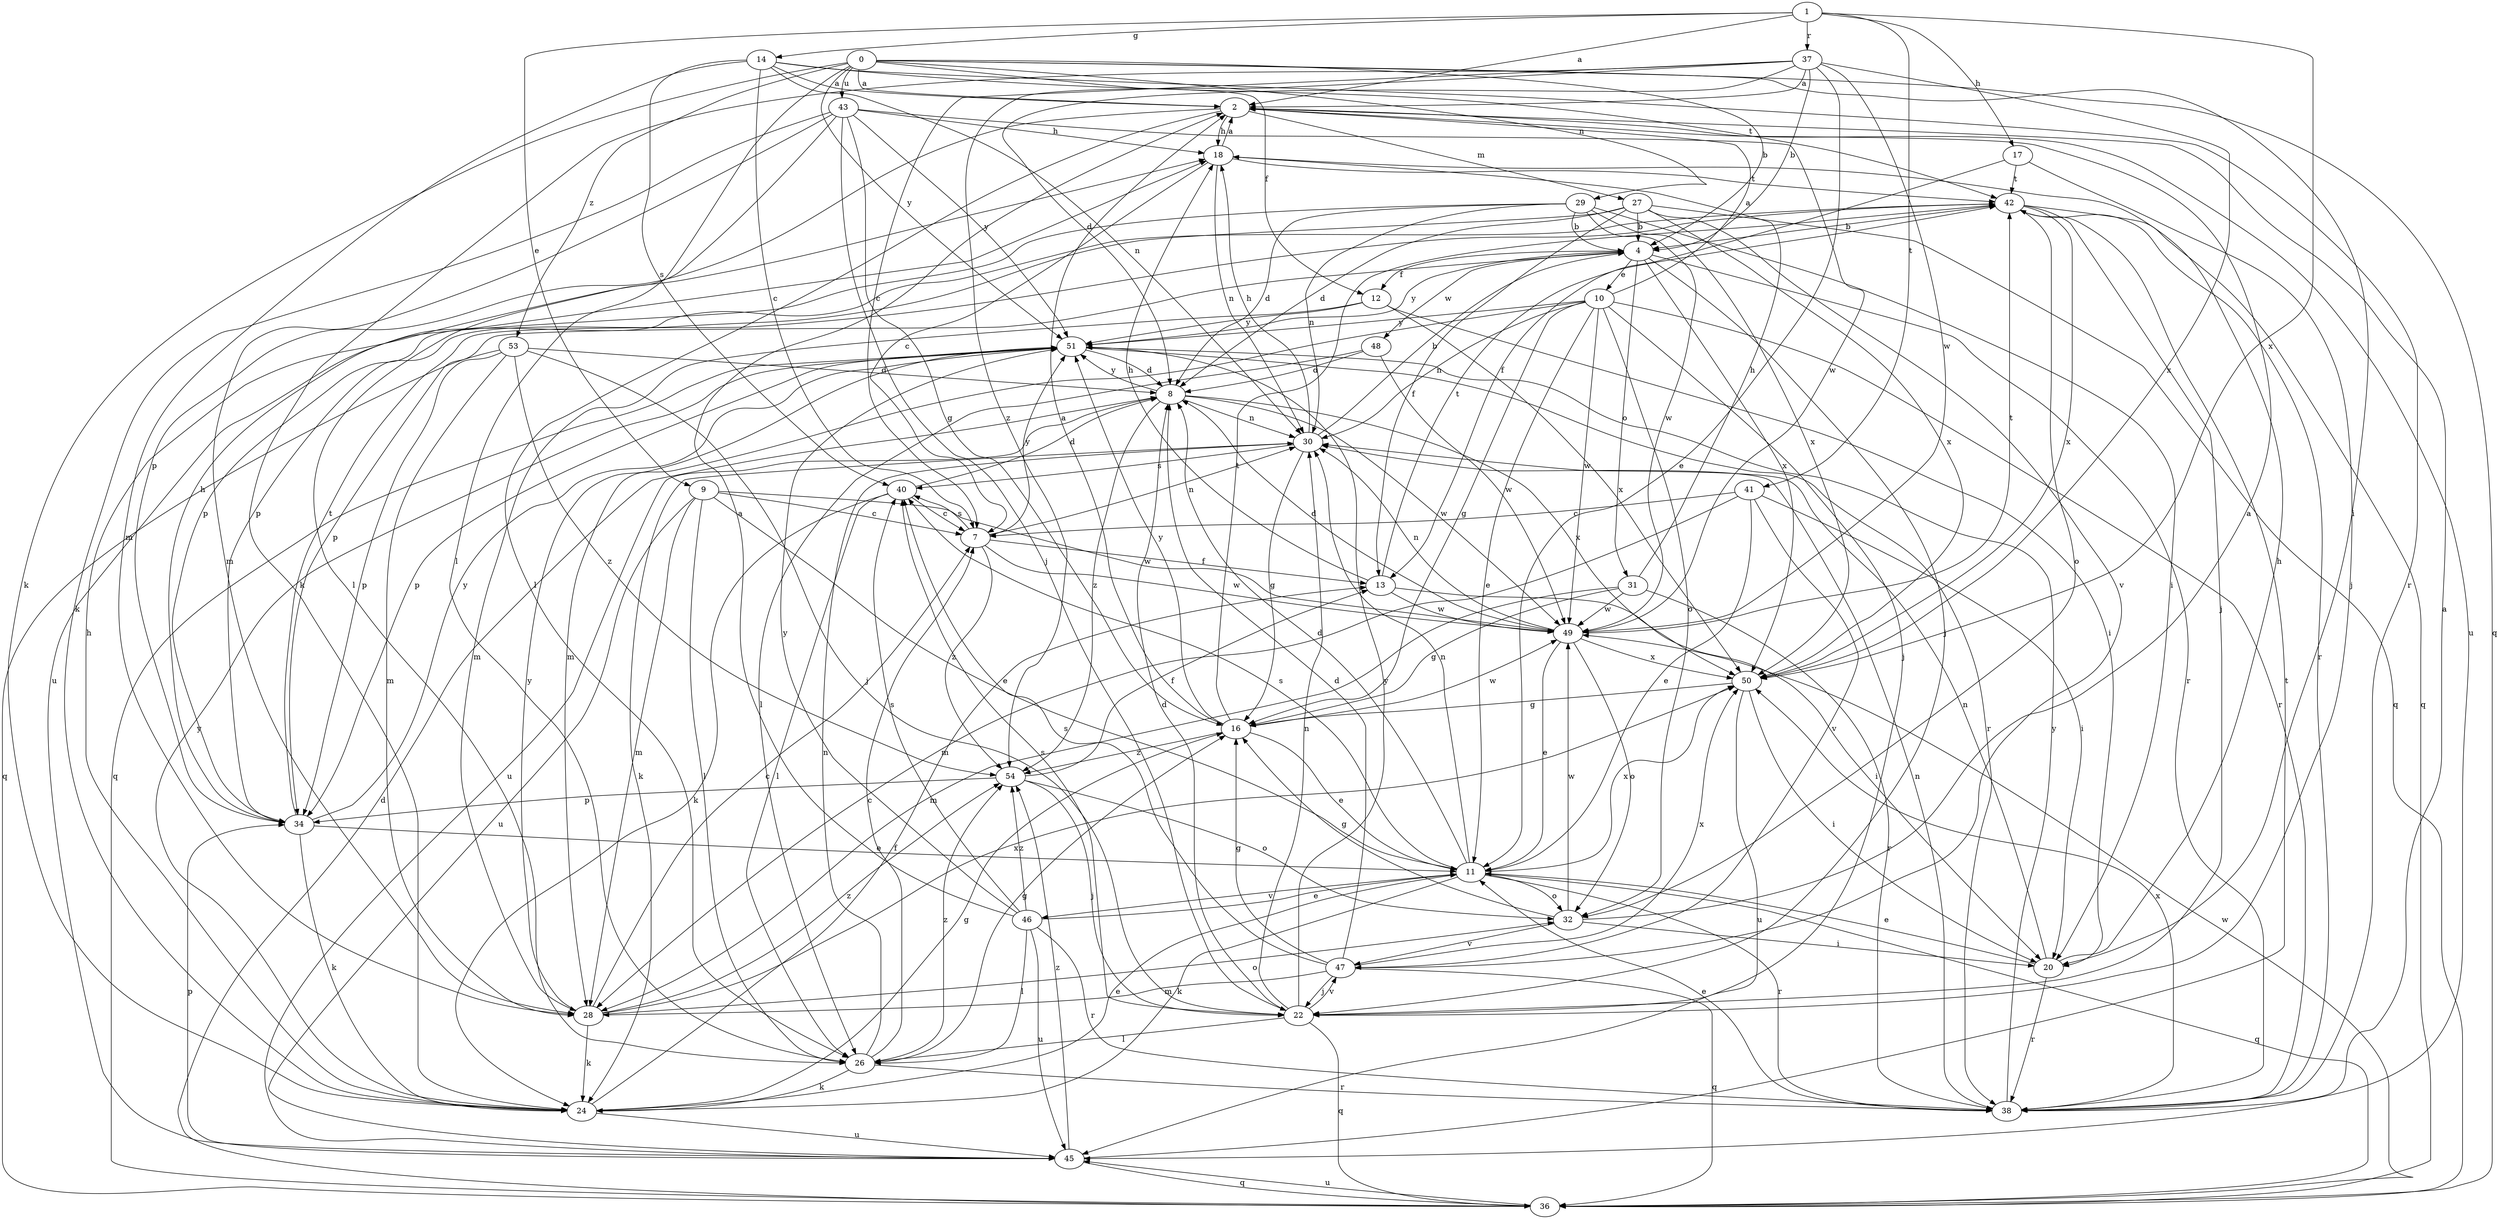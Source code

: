 strict digraph  {
0;
1;
2;
4;
7;
8;
9;
10;
11;
12;
13;
14;
16;
17;
18;
20;
22;
24;
26;
27;
28;
29;
30;
31;
32;
34;
36;
37;
38;
40;
41;
42;
43;
45;
46;
47;
48;
49;
50;
51;
53;
54;
0 -> 2  [label=a];
0 -> 4  [label=b];
0 -> 12  [label=f];
0 -> 20  [label=i];
0 -> 24  [label=k];
0 -> 26  [label=l];
0 -> 29  [label=n];
0 -> 36  [label=q];
0 -> 43  [label=u];
0 -> 51  [label=y];
0 -> 53  [label=z];
1 -> 2  [label=a];
1 -> 9  [label=e];
1 -> 14  [label=g];
1 -> 17  [label=h];
1 -> 37  [label=r];
1 -> 41  [label=t];
1 -> 50  [label=x];
2 -> 18  [label=h];
2 -> 26  [label=l];
2 -> 27  [label=m];
2 -> 34  [label=p];
2 -> 45  [label=u];
4 -> 10  [label=e];
4 -> 12  [label=f];
4 -> 22  [label=j];
4 -> 31  [label=o];
4 -> 34  [label=p];
4 -> 38  [label=r];
4 -> 48  [label=w];
4 -> 50  [label=x];
4 -> 51  [label=y];
7 -> 13  [label=f];
7 -> 30  [label=n];
7 -> 40  [label=s];
7 -> 49  [label=w];
7 -> 51  [label=y];
7 -> 54  [label=z];
8 -> 30  [label=n];
8 -> 45  [label=u];
8 -> 49  [label=w];
8 -> 50  [label=x];
8 -> 51  [label=y];
8 -> 54  [label=z];
9 -> 7  [label=c];
9 -> 11  [label=e];
9 -> 26  [label=l];
9 -> 28  [label=m];
9 -> 45  [label=u];
9 -> 49  [label=w];
10 -> 2  [label=a];
10 -> 11  [label=e];
10 -> 16  [label=g];
10 -> 22  [label=j];
10 -> 28  [label=m];
10 -> 30  [label=n];
10 -> 32  [label=o];
10 -> 38  [label=r];
10 -> 49  [label=w];
10 -> 51  [label=y];
11 -> 8  [label=d];
11 -> 24  [label=k];
11 -> 30  [label=n];
11 -> 32  [label=o];
11 -> 36  [label=q];
11 -> 38  [label=r];
11 -> 40  [label=s];
11 -> 46  [label=v];
11 -> 50  [label=x];
12 -> 20  [label=i];
12 -> 28  [label=m];
12 -> 50  [label=x];
12 -> 51  [label=y];
13 -> 18  [label=h];
13 -> 20  [label=i];
13 -> 42  [label=t];
13 -> 49  [label=w];
14 -> 2  [label=a];
14 -> 7  [label=c];
14 -> 28  [label=m];
14 -> 30  [label=n];
14 -> 38  [label=r];
14 -> 40  [label=s];
14 -> 42  [label=t];
16 -> 2  [label=a];
16 -> 11  [label=e];
16 -> 42  [label=t];
16 -> 49  [label=w];
16 -> 51  [label=y];
16 -> 54  [label=z];
17 -> 13  [label=f];
17 -> 22  [label=j];
17 -> 42  [label=t];
18 -> 2  [label=a];
18 -> 7  [label=c];
18 -> 30  [label=n];
18 -> 42  [label=t];
20 -> 11  [label=e];
20 -> 18  [label=h];
20 -> 30  [label=n];
20 -> 38  [label=r];
22 -> 8  [label=d];
22 -> 26  [label=l];
22 -> 30  [label=n];
22 -> 36  [label=q];
22 -> 40  [label=s];
22 -> 47  [label=v];
22 -> 51  [label=y];
24 -> 11  [label=e];
24 -> 13  [label=f];
24 -> 16  [label=g];
24 -> 18  [label=h];
24 -> 45  [label=u];
24 -> 51  [label=y];
26 -> 7  [label=c];
26 -> 16  [label=g];
26 -> 24  [label=k];
26 -> 30  [label=n];
26 -> 38  [label=r];
26 -> 54  [label=z];
27 -> 4  [label=b];
27 -> 8  [label=d];
27 -> 13  [label=f];
27 -> 34  [label=p];
27 -> 36  [label=q];
27 -> 47  [label=v];
27 -> 50  [label=x];
28 -> 7  [label=c];
28 -> 24  [label=k];
28 -> 32  [label=o];
28 -> 50  [label=x];
28 -> 51  [label=y];
28 -> 54  [label=z];
29 -> 4  [label=b];
29 -> 8  [label=d];
29 -> 20  [label=i];
29 -> 30  [label=n];
29 -> 45  [label=u];
29 -> 49  [label=w];
29 -> 50  [label=x];
30 -> 4  [label=b];
30 -> 16  [label=g];
30 -> 18  [label=h];
30 -> 24  [label=k];
30 -> 40  [label=s];
31 -> 16  [label=g];
31 -> 18  [label=h];
31 -> 28  [label=m];
31 -> 38  [label=r];
31 -> 49  [label=w];
32 -> 2  [label=a];
32 -> 16  [label=g];
32 -> 20  [label=i];
32 -> 47  [label=v];
32 -> 49  [label=w];
34 -> 11  [label=e];
34 -> 18  [label=h];
34 -> 24  [label=k];
34 -> 42  [label=t];
34 -> 51  [label=y];
36 -> 8  [label=d];
36 -> 45  [label=u];
36 -> 49  [label=w];
37 -> 2  [label=a];
37 -> 4  [label=b];
37 -> 7  [label=c];
37 -> 8  [label=d];
37 -> 11  [label=e];
37 -> 24  [label=k];
37 -> 49  [label=w];
37 -> 50  [label=x];
37 -> 54  [label=z];
38 -> 2  [label=a];
38 -> 11  [label=e];
38 -> 30  [label=n];
38 -> 50  [label=x];
38 -> 51  [label=y];
40 -> 7  [label=c];
40 -> 8  [label=d];
40 -> 24  [label=k];
40 -> 26  [label=l];
41 -> 7  [label=c];
41 -> 11  [label=e];
41 -> 20  [label=i];
41 -> 28  [label=m];
41 -> 47  [label=v];
42 -> 4  [label=b];
42 -> 22  [label=j];
42 -> 32  [label=o];
42 -> 34  [label=p];
42 -> 36  [label=q];
42 -> 38  [label=r];
42 -> 50  [label=x];
43 -> 16  [label=g];
43 -> 18  [label=h];
43 -> 22  [label=j];
43 -> 24  [label=k];
43 -> 26  [label=l];
43 -> 28  [label=m];
43 -> 49  [label=w];
43 -> 51  [label=y];
45 -> 34  [label=p];
45 -> 36  [label=q];
45 -> 42  [label=t];
45 -> 54  [label=z];
46 -> 2  [label=a];
46 -> 11  [label=e];
46 -> 26  [label=l];
46 -> 38  [label=r];
46 -> 40  [label=s];
46 -> 45  [label=u];
46 -> 51  [label=y];
46 -> 54  [label=z];
47 -> 8  [label=d];
47 -> 16  [label=g];
47 -> 22  [label=j];
47 -> 28  [label=m];
47 -> 36  [label=q];
47 -> 40  [label=s];
47 -> 50  [label=x];
48 -> 8  [label=d];
48 -> 26  [label=l];
48 -> 49  [label=w];
49 -> 8  [label=d];
49 -> 11  [label=e];
49 -> 30  [label=n];
49 -> 32  [label=o];
49 -> 42  [label=t];
49 -> 50  [label=x];
50 -> 16  [label=g];
50 -> 20  [label=i];
50 -> 45  [label=u];
51 -> 8  [label=d];
51 -> 34  [label=p];
51 -> 36  [label=q];
51 -> 38  [label=r];
53 -> 8  [label=d];
53 -> 22  [label=j];
53 -> 28  [label=m];
53 -> 34  [label=p];
53 -> 36  [label=q];
53 -> 54  [label=z];
54 -> 13  [label=f];
54 -> 22  [label=j];
54 -> 32  [label=o];
54 -> 34  [label=p];
}
